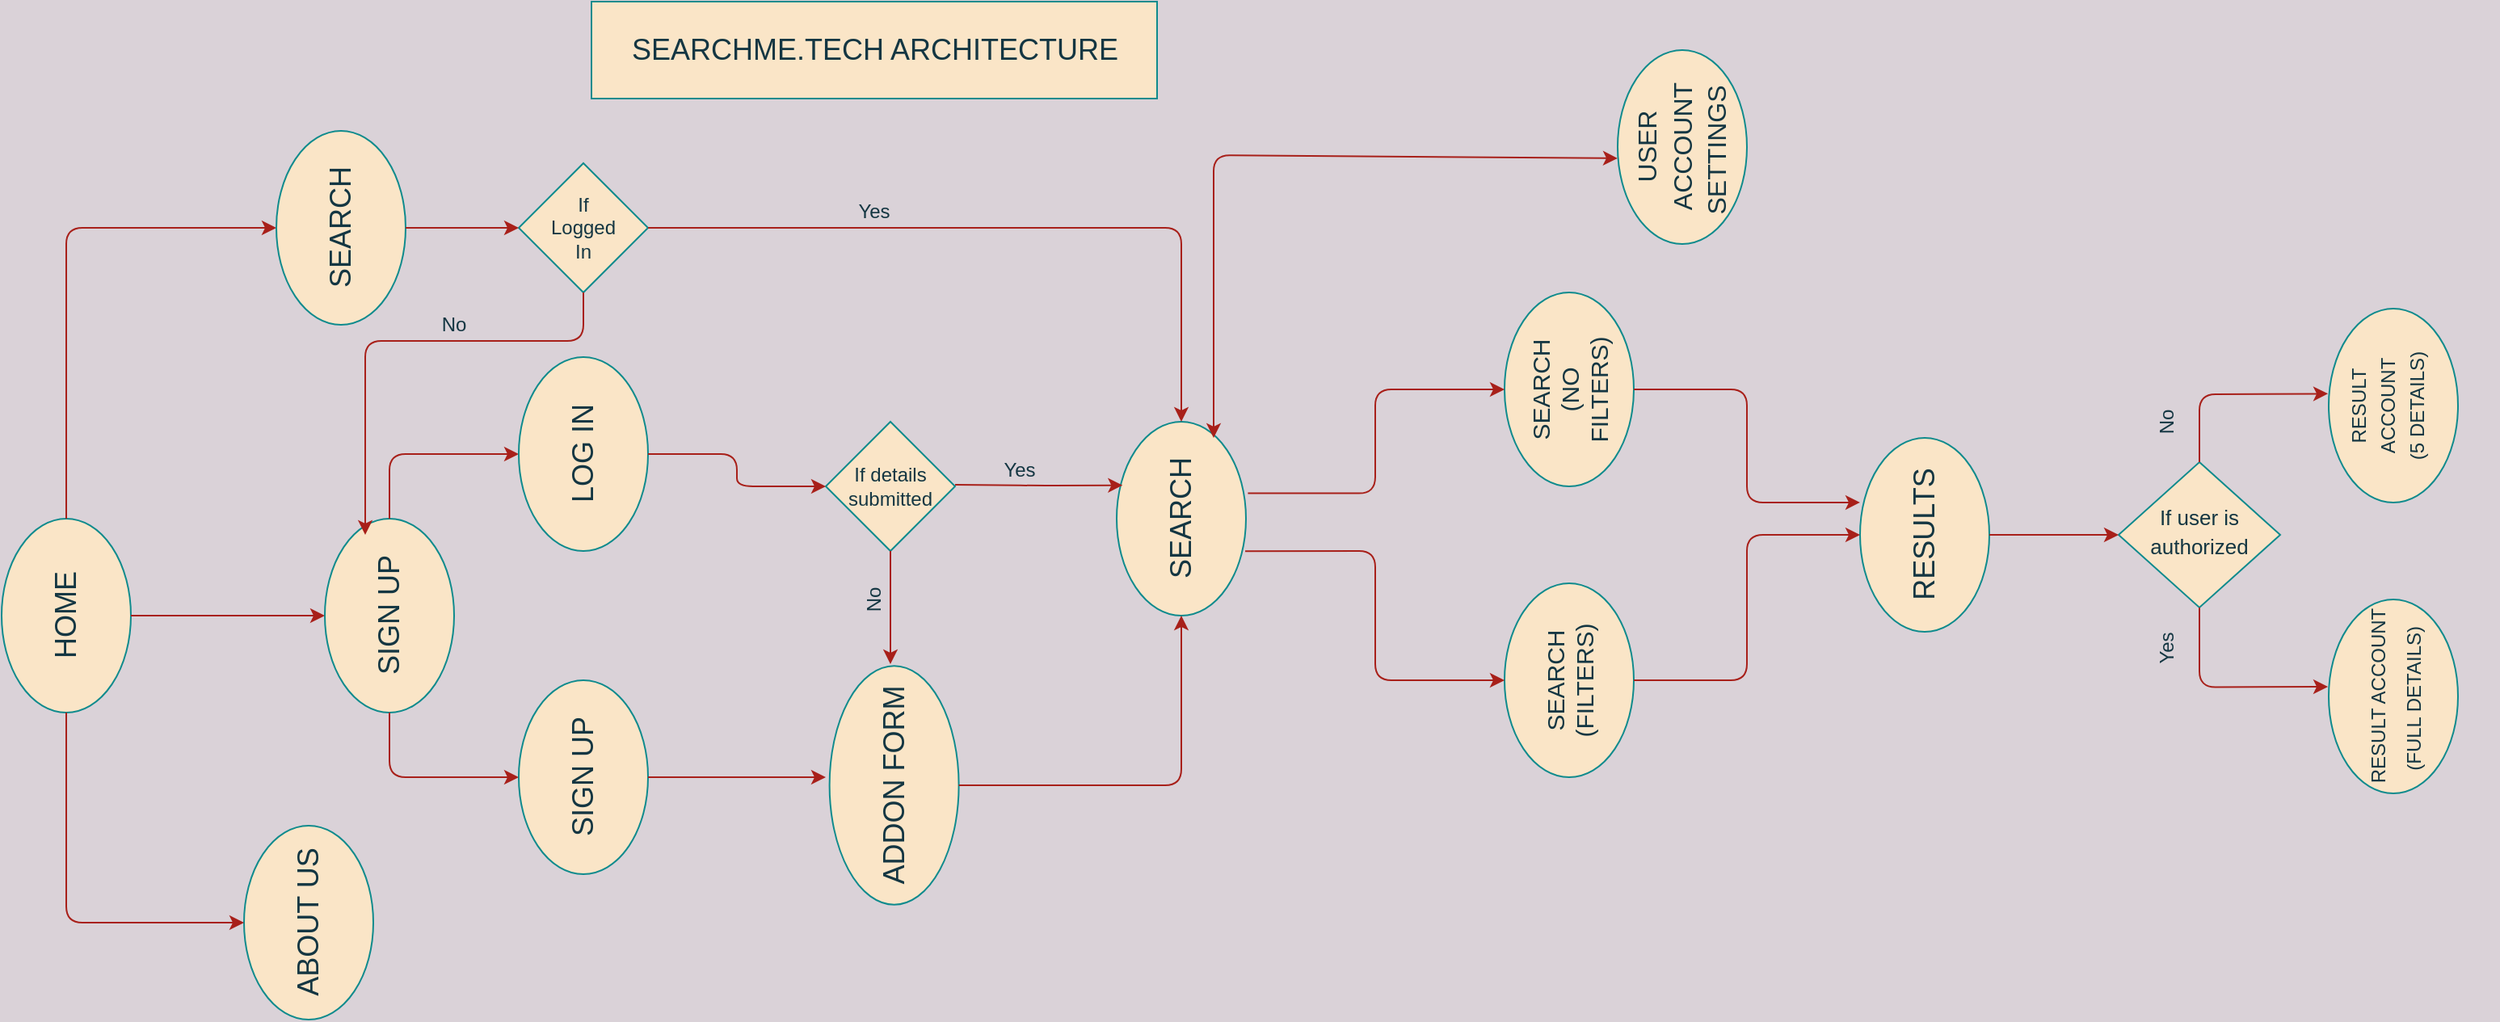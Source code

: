<mxfile version="14.8.0" type="github">
  <diagram id="9FoNY3okzOBrGsZRDrC6" name="Page-1">
    <mxGraphModel dx="1447" dy="1728" grid="1" gridSize="10" guides="1" tooltips="1" connect="1" arrows="1" fold="1" page="1" pageScale="1" pageWidth="1100" pageHeight="850" background="#DAD2D8" math="0" shadow="0">
      <root>
        <mxCell id="0" />
        <mxCell id="1" parent="0" />
        <mxCell id="q-MH4yraOHK4n5ChblBy-10" value="" style="group;rotation=-90;fontColor=#143642;" parent="1" vertex="1" connectable="0">
          <mxGeometry x="20" y="320" width="120" height="80" as="geometry" />
        </mxCell>
        <mxCell id="q-MH4yraOHK4n5ChblBy-6" value="" style="ellipse;whiteSpace=wrap;html=1;fontSize=18;rotation=-90;fillColor=#FAE5C7;strokeColor=#0F8B8D;fontColor=#143642;" parent="q-MH4yraOHK4n5ChblBy-10" vertex="1">
          <mxGeometry width="120" height="80" as="geometry" />
        </mxCell>
        <mxCell id="q-MH4yraOHK4n5ChblBy-3" value="HOME" style="text;html=1;resizable=0;autosize=1;align=center;verticalAlign=middle;points=[];fillColor=none;strokeColor=none;fontSize=18;rotation=-90;textDirection=rtl;fontColor=#143642;" parent="q-MH4yraOHK4n5ChblBy-10" vertex="1">
          <mxGeometry x="25" y="25" width="70" height="30" as="geometry" />
        </mxCell>
        <mxCell id="q-MH4yraOHK4n5ChblBy-12" value="" style="endArrow=classic;html=1;fontSize=18;strokeColor=#A8201A;fontColor=#143642;labelBackgroundColor=#DAD2D8;" parent="1" edge="1">
          <mxGeometry width="50" height="50" relative="1" as="geometry">
            <mxPoint x="80" y="300" as="sourcePoint" />
            <mxPoint x="210" y="120" as="targetPoint" />
            <Array as="points">
              <mxPoint x="80" y="120" />
            </Array>
          </mxGeometry>
        </mxCell>
        <mxCell id="q-MH4yraOHK4n5ChblBy-13" value="" style="group;rotation=-90;fontColor=#143642;" parent="1" vertex="1" connectable="0">
          <mxGeometry x="170" y="510" width="120" height="80" as="geometry" />
        </mxCell>
        <mxCell id="q-MH4yraOHK4n5ChblBy-14" value="" style="ellipse;whiteSpace=wrap;html=1;fontSize=18;rotation=-90;fillColor=#FAE5C7;strokeColor=#0F8B8D;fontColor=#143642;" parent="q-MH4yraOHK4n5ChblBy-13" vertex="1">
          <mxGeometry width="120" height="80" as="geometry" />
        </mxCell>
        <mxCell id="q-MH4yraOHK4n5ChblBy-15" value="ABOUT US" style="text;html=1;resizable=0;autosize=1;align=center;verticalAlign=middle;points=[];fillColor=none;strokeColor=none;fontSize=18;rotation=-90;textDirection=rtl;fontColor=#143642;" parent="q-MH4yraOHK4n5ChblBy-13" vertex="1">
          <mxGeometry x="5" y="25" width="110" height="30" as="geometry" />
        </mxCell>
        <mxCell id="q-MH4yraOHK4n5ChblBy-16" value="" style="endArrow=classic;html=1;fontSize=18;exitX=0;exitY=0.5;exitDx=0;exitDy=0;strokeColor=#A8201A;fontColor=#143642;labelBackgroundColor=#DAD2D8;" parent="1" source="q-MH4yraOHK4n5ChblBy-6" edge="1">
          <mxGeometry width="50" height="50" relative="1" as="geometry">
            <mxPoint x="90" y="620" as="sourcePoint" />
            <mxPoint x="190" y="550" as="targetPoint" />
            <Array as="points">
              <mxPoint x="80" y="550" />
            </Array>
          </mxGeometry>
        </mxCell>
        <mxCell id="q-MH4yraOHK4n5ChblBy-17" value="" style="group;rotation=-90;fontColor=#143642;" parent="1" vertex="1" connectable="0">
          <mxGeometry x="190" y="80" width="120" height="80" as="geometry" />
        </mxCell>
        <mxCell id="q-MH4yraOHK4n5ChblBy-18" value="" style="ellipse;whiteSpace=wrap;html=1;fontSize=18;rotation=-90;fillColor=#FAE5C7;strokeColor=#0F8B8D;fontColor=#143642;" parent="q-MH4yraOHK4n5ChblBy-17" vertex="1">
          <mxGeometry width="120" height="80" as="geometry" />
        </mxCell>
        <mxCell id="q-MH4yraOHK4n5ChblBy-19" value="SEARCH" style="text;html=1;resizable=0;autosize=1;align=center;verticalAlign=middle;points=[];fillColor=none;strokeColor=none;fontSize=18;rotation=-90;textDirection=rtl;fontColor=#143642;" parent="q-MH4yraOHK4n5ChblBy-17" vertex="1">
          <mxGeometry x="15" y="25" width="90" height="30" as="geometry" />
        </mxCell>
        <mxCell id="q-MH4yraOHK4n5ChblBy-20" value="" style="endArrow=classic;html=1;fontSize=18;exitX=0.5;exitY=1;exitDx=0;exitDy=0;strokeColor=#A8201A;fontColor=#143642;labelBackgroundColor=#DAD2D8;" parent="1" source="q-MH4yraOHK4n5ChblBy-6" edge="1">
          <mxGeometry width="50" height="50" relative="1" as="geometry">
            <mxPoint x="400" y="380" as="sourcePoint" />
            <mxPoint x="240" y="360" as="targetPoint" />
          </mxGeometry>
        </mxCell>
        <mxCell id="q-MH4yraOHK4n5ChblBy-21" value="" style="group;rotation=-90;fontColor=#143642;" parent="1" vertex="1" connectable="0">
          <mxGeometry x="220" y="320" width="120" height="80" as="geometry" />
        </mxCell>
        <mxCell id="q-MH4yraOHK4n5ChblBy-22" value="" style="ellipse;whiteSpace=wrap;html=1;fontSize=18;rotation=-90;fillColor=#FAE5C7;strokeColor=#0F8B8D;fontColor=#143642;" parent="q-MH4yraOHK4n5ChblBy-21" vertex="1">
          <mxGeometry width="120" height="80" as="geometry" />
        </mxCell>
        <mxCell id="q-MH4yraOHK4n5ChblBy-23" value="SIGN UP" style="text;html=1;resizable=0;autosize=1;align=center;verticalAlign=middle;points=[];fillColor=none;strokeColor=none;fontSize=18;rotation=-90;textDirection=rtl;fontColor=#143642;" parent="q-MH4yraOHK4n5ChblBy-21" vertex="1">
          <mxGeometry x="15" y="25" width="90" height="30" as="geometry" />
        </mxCell>
        <mxCell id="q-MH4yraOHK4n5ChblBy-24" value="" style="endArrow=classic;html=1;fontSize=18;exitX=1;exitY=0.5;exitDx=0;exitDy=0;strokeColor=#A8201A;fontColor=#143642;labelBackgroundColor=#DAD2D8;" parent="1" source="q-MH4yraOHK4n5ChblBy-22" edge="1">
          <mxGeometry width="50" height="50" relative="1" as="geometry">
            <mxPoint x="400" y="380" as="sourcePoint" />
            <mxPoint x="360" y="260" as="targetPoint" />
            <Array as="points">
              <mxPoint x="280" y="260" />
            </Array>
          </mxGeometry>
        </mxCell>
        <mxCell id="q-MH4yraOHK4n5ChblBy-25" value="" style="endArrow=classic;html=1;fontSize=18;strokeColor=#A8201A;fontColor=#143642;labelBackgroundColor=#DAD2D8;" parent="1" edge="1">
          <mxGeometry width="50" height="50" relative="1" as="geometry">
            <mxPoint x="280" y="420" as="sourcePoint" />
            <mxPoint x="360" y="460" as="targetPoint" />
            <Array as="points">
              <mxPoint x="280" y="460" />
            </Array>
          </mxGeometry>
        </mxCell>
        <mxCell id="q-MH4yraOHK4n5ChblBy-27" value="" style="group;rotation=-90;fontColor=#143642;" parent="1" vertex="1" connectable="0">
          <mxGeometry x="340" y="220" width="120" height="80" as="geometry" />
        </mxCell>
        <mxCell id="q-MH4yraOHK4n5ChblBy-28" value="" style="ellipse;whiteSpace=wrap;html=1;fontSize=18;rotation=-90;fillColor=#FAE5C7;strokeColor=#0F8B8D;fontColor=#143642;" parent="q-MH4yraOHK4n5ChblBy-27" vertex="1">
          <mxGeometry width="120" height="80" as="geometry" />
        </mxCell>
        <mxCell id="q-MH4yraOHK4n5ChblBy-29" value="LOG IN" style="text;html=1;resizable=0;autosize=1;align=center;verticalAlign=middle;points=[];fillColor=none;strokeColor=none;fontSize=18;rotation=-90;textDirection=rtl;fontColor=#143642;" parent="q-MH4yraOHK4n5ChblBy-27" vertex="1">
          <mxGeometry x="20" y="25" width="80" height="30" as="geometry" />
        </mxCell>
        <mxCell id="q-MH4yraOHK4n5ChblBy-30" value="" style="group;rotation=-90;fontColor=#143642;" parent="1" vertex="1" connectable="0">
          <mxGeometry x="340" y="420" width="120" height="80" as="geometry" />
        </mxCell>
        <mxCell id="q-MH4yraOHK4n5ChblBy-31" value="" style="ellipse;whiteSpace=wrap;html=1;fontSize=18;rotation=-90;fillColor=#FAE5C7;strokeColor=#0F8B8D;fontColor=#143642;" parent="q-MH4yraOHK4n5ChblBy-30" vertex="1">
          <mxGeometry width="120" height="80" as="geometry" />
        </mxCell>
        <mxCell id="q-MH4yraOHK4n5ChblBy-32" value="SIGN UP" style="text;html=1;resizable=0;autosize=1;align=center;verticalAlign=middle;points=[];fillColor=none;strokeColor=none;fontSize=18;rotation=-90;textDirection=rtl;fontColor=#143642;" parent="q-MH4yraOHK4n5ChblBy-30" vertex="1">
          <mxGeometry x="15" y="25" width="90" height="30" as="geometry" />
        </mxCell>
        <mxCell id="q7uwL0bINR3Yt27rcFCA-3" value="" style="group;fontColor=#143642;" vertex="1" connectable="0" parent="1">
          <mxGeometry x="405" y="-20" width="350" height="60" as="geometry" />
        </mxCell>
        <mxCell id="q7uwL0bINR3Yt27rcFCA-1" value="" style="whiteSpace=wrap;html=1;fillColor=#FAE5C7;strokeColor=#0F8B8D;fontColor=#143642;" vertex="1" parent="q7uwL0bINR3Yt27rcFCA-3">
          <mxGeometry width="350" height="60" as="geometry" />
        </mxCell>
        <mxCell id="q7uwL0bINR3Yt27rcFCA-2" value="SEARCHME.TECH ARCHITECTURE" style="text;html=1;resizable=0;autosize=1;align=center;verticalAlign=middle;points=[];fillColor=none;strokeColor=none;fontSize=18;rotation=0;textDirection=rtl;fontColor=#143642;" vertex="1" parent="q7uwL0bINR3Yt27rcFCA-3">
          <mxGeometry x="15" y="15" width="320" height="30" as="geometry" />
        </mxCell>
        <mxCell id="q7uwL0bINR3Yt27rcFCA-13" value="" style="group;rotation=-90;fontColor=#143642;" vertex="1" connectable="0" parent="1">
          <mxGeometry x="710" y="260" width="120" height="80" as="geometry" />
        </mxCell>
        <mxCell id="q7uwL0bINR3Yt27rcFCA-14" value="" style="ellipse;whiteSpace=wrap;html=1;fontSize=18;rotation=-90;fillColor=#FAE5C7;strokeColor=#0F8B8D;fontColor=#143642;" vertex="1" parent="q7uwL0bINR3Yt27rcFCA-13">
          <mxGeometry width="120" height="80" as="geometry" />
        </mxCell>
        <mxCell id="q7uwL0bINR3Yt27rcFCA-15" value="SEARCH" style="text;html=1;resizable=0;autosize=1;align=center;verticalAlign=middle;points=[];fillColor=none;strokeColor=none;fontSize=18;rotation=-90;textDirection=rtl;fontColor=#143642;" vertex="1" parent="q7uwL0bINR3Yt27rcFCA-13">
          <mxGeometry x="15" y="25" width="90" height="30" as="geometry" />
        </mxCell>
        <mxCell id="q7uwL0bINR3Yt27rcFCA-116" value="" style="endArrow=classic;startArrow=classic;html=1;fontSize=15;fontColor=#143642;strokeColor=#A8201A;fillColor=#FAE5C7;entryX=0.442;entryY=0;entryDx=0;entryDy=0;entryPerimeter=0;" edge="1" parent="q7uwL0bINR3Yt27rcFCA-13" target="q7uwL0bINR3Yt27rcFCA-113">
          <mxGeometry width="50" height="50" relative="1" as="geometry">
            <mxPoint x="80" y="-10" as="sourcePoint" />
            <mxPoint x="320" y="-195" as="targetPoint" />
            <Array as="points">
              <mxPoint x="80" y="-185" />
            </Array>
          </mxGeometry>
        </mxCell>
        <mxCell id="q7uwL0bINR3Yt27rcFCA-21" value="" style="group" vertex="1" connectable="0" parent="1">
          <mxGeometry x="360" y="80" width="80" height="80" as="geometry" />
        </mxCell>
        <mxCell id="q7uwL0bINR3Yt27rcFCA-17" value="" style="rhombus;whiteSpace=wrap;html=1;fontColor=#143642;strokeColor=#0F8B8D;fillColor=#FAE5C7;" vertex="1" parent="q7uwL0bINR3Yt27rcFCA-21">
          <mxGeometry width="80" height="80" as="geometry" />
        </mxCell>
        <mxCell id="q7uwL0bINR3Yt27rcFCA-18" value="If Logged In" style="text;html=1;strokeColor=none;fillColor=none;align=center;verticalAlign=middle;whiteSpace=wrap;rounded=0;fontColor=#143642;" vertex="1" parent="q7uwL0bINR3Yt27rcFCA-21">
          <mxGeometry x="20" y="30" width="40" height="20" as="geometry" />
        </mxCell>
        <mxCell id="q7uwL0bINR3Yt27rcFCA-24" value="" style="edgeStyle=orthogonalEdgeStyle;rounded=1;orthogonalLoop=1;jettySize=auto;html=1;fontColor=#143642;strokeColor=#A8201A;fillColor=#FAE5C7;" edge="1" parent="1" source="q-MH4yraOHK4n5ChblBy-18">
          <mxGeometry relative="1" as="geometry">
            <mxPoint x="360" y="120" as="targetPoint" />
          </mxGeometry>
        </mxCell>
        <mxCell id="q7uwL0bINR3Yt27rcFCA-25" value="" style="edgeStyle=orthogonalEdgeStyle;rounded=1;orthogonalLoop=1;jettySize=auto;html=1;fontColor=#143642;strokeColor=#A8201A;fillColor=#FAE5C7;" edge="1" parent="1" source="q7uwL0bINR3Yt27rcFCA-17">
          <mxGeometry relative="1" as="geometry">
            <mxPoint x="265" y="310" as="targetPoint" />
            <Array as="points">
              <mxPoint x="400" y="190" />
              <mxPoint x="265" y="190" />
            </Array>
          </mxGeometry>
        </mxCell>
        <mxCell id="q7uwL0bINR3Yt27rcFCA-27" value="No" style="text;html=1;strokeColor=none;fillColor=none;align=center;verticalAlign=middle;whiteSpace=wrap;rounded=0;fontColor=#143642;rotation=0;" vertex="1" parent="1">
          <mxGeometry x="300" y="170" width="40" height="20" as="geometry" />
        </mxCell>
        <mxCell id="q7uwL0bINR3Yt27rcFCA-28" value="" style="endArrow=classic;html=1;fontColor=#143642;strokeColor=#A8201A;fillColor=#FAE5C7;exitX=1;exitY=0.5;exitDx=0;exitDy=0;entryX=1;entryY=0.5;entryDx=0;entryDy=0;" edge="1" parent="1" source="q7uwL0bINR3Yt27rcFCA-17" target="q7uwL0bINR3Yt27rcFCA-14">
          <mxGeometry width="50" height="50" relative="1" as="geometry">
            <mxPoint x="430" y="130" as="sourcePoint" />
            <mxPoint x="760" y="130" as="targetPoint" />
            <Array as="points">
              <mxPoint x="770" y="120" />
            </Array>
          </mxGeometry>
        </mxCell>
        <mxCell id="q7uwL0bINR3Yt27rcFCA-30" value="Yes" style="text;html=1;strokeColor=none;fillColor=none;align=center;verticalAlign=middle;whiteSpace=wrap;rounded=0;fontColor=#143642;" vertex="1" parent="1">
          <mxGeometry x="560" y="100" width="40" height="20" as="geometry" />
        </mxCell>
        <mxCell id="q7uwL0bINR3Yt27rcFCA-35" value="" style="group;rotation=-90;fontColor=#143642;" vertex="1" connectable="0" parent="1">
          <mxGeometry x="500" y="410" width="160" height="80" as="geometry" />
        </mxCell>
        <mxCell id="q7uwL0bINR3Yt27rcFCA-36" value="" style="ellipse;whiteSpace=wrap;html=1;fontSize=18;rotation=-90;fillColor=#FAE5C7;strokeColor=#0F8B8D;fontColor=#143642;" vertex="1" parent="q7uwL0bINR3Yt27rcFCA-35">
          <mxGeometry x="18.462" y="15" width="147.692" height="80" as="geometry" />
        </mxCell>
        <mxCell id="q7uwL0bINR3Yt27rcFCA-37" value="ADDON FORM" style="text;html=1;resizable=0;autosize=1;align=center;verticalAlign=middle;points=[];fillColor=none;strokeColor=none;fontSize=18;rotation=-90;textDirection=rtl;fontColor=#143642;" vertex="1" parent="q7uwL0bINR3Yt27rcFCA-35">
          <mxGeometry x="22.304" y="40" width="140" height="30" as="geometry" />
        </mxCell>
        <mxCell id="q7uwL0bINR3Yt27rcFCA-38" style="edgeStyle=orthogonalEdgeStyle;rounded=1;orthogonalLoop=1;jettySize=auto;html=1;fontColor=#143642;strokeColor=#A8201A;fillColor=#FAE5C7;" edge="1" parent="1" source="q-MH4yraOHK4n5ChblBy-31">
          <mxGeometry relative="1" as="geometry">
            <mxPoint x="550" y="460.0" as="targetPoint" />
          </mxGeometry>
        </mxCell>
        <mxCell id="q7uwL0bINR3Yt27rcFCA-39" style="edgeStyle=orthogonalEdgeStyle;rounded=1;orthogonalLoop=1;jettySize=auto;html=1;fontColor=#143642;strokeColor=#A8201A;fillColor=#FAE5C7;entryX=0;entryY=0.5;entryDx=0;entryDy=0;entryPerimeter=0;" edge="1" parent="1" source="q7uwL0bINR3Yt27rcFCA-36" target="q7uwL0bINR3Yt27rcFCA-14">
          <mxGeometry relative="1" as="geometry">
            <mxPoint x="780" y="465.0" as="targetPoint" />
          </mxGeometry>
        </mxCell>
        <mxCell id="q7uwL0bINR3Yt27rcFCA-41" value="" style="group" vertex="1" connectable="0" parent="1">
          <mxGeometry x="550" y="240" width="80" height="80" as="geometry" />
        </mxCell>
        <mxCell id="q7uwL0bINR3Yt27rcFCA-42" value="" style="rhombus;whiteSpace=wrap;html=1;fontColor=#143642;strokeColor=#0F8B8D;fillColor=#FAE5C7;" vertex="1" parent="q7uwL0bINR3Yt27rcFCA-41">
          <mxGeometry width="80" height="80" as="geometry" />
        </mxCell>
        <mxCell id="q7uwL0bINR3Yt27rcFCA-43" value="If details submitted" style="text;html=1;strokeColor=none;fillColor=none;align=center;verticalAlign=middle;whiteSpace=wrap;rounded=0;fontColor=#143642;" vertex="1" parent="q7uwL0bINR3Yt27rcFCA-41">
          <mxGeometry x="20" y="30" width="40" height="20" as="geometry" />
        </mxCell>
        <mxCell id="q7uwL0bINR3Yt27rcFCA-45" style="edgeStyle=orthogonalEdgeStyle;rounded=1;orthogonalLoop=1;jettySize=auto;html=1;entryX=0.672;entryY=0.046;entryDx=0;entryDy=0;entryPerimeter=0;fontColor=#143642;strokeColor=#A8201A;fillColor=#FAE5C7;" edge="1" parent="1" target="q7uwL0bINR3Yt27rcFCA-14">
          <mxGeometry relative="1" as="geometry">
            <mxPoint x="630" y="279" as="sourcePoint" />
          </mxGeometry>
        </mxCell>
        <mxCell id="q7uwL0bINR3Yt27rcFCA-46" style="edgeStyle=orthogonalEdgeStyle;rounded=1;orthogonalLoop=1;jettySize=auto;html=1;entryX=0;entryY=0.5;entryDx=0;entryDy=0;fontColor=#143642;strokeColor=#A8201A;fillColor=#FAE5C7;" edge="1" parent="1" source="q-MH4yraOHK4n5ChblBy-28" target="q7uwL0bINR3Yt27rcFCA-42">
          <mxGeometry relative="1" as="geometry" />
        </mxCell>
        <mxCell id="q7uwL0bINR3Yt27rcFCA-47" value="Yes" style="text;html=1;strokeColor=none;fillColor=none;align=center;verticalAlign=middle;whiteSpace=wrap;rounded=0;fontColor=#143642;" vertex="1" parent="1">
          <mxGeometry x="650" y="260" width="40" height="20" as="geometry" />
        </mxCell>
        <mxCell id="q7uwL0bINR3Yt27rcFCA-48" style="edgeStyle=orthogonalEdgeStyle;rounded=1;orthogonalLoop=1;jettySize=auto;html=1;entryX=1.036;entryY=0.423;entryDx=0;entryDy=0;entryPerimeter=0;fontColor=#143642;strokeColor=#A8201A;fillColor=#FAE5C7;" edge="1" parent="1" source="q7uwL0bINR3Yt27rcFCA-42" target="q7uwL0bINR3Yt27rcFCA-37">
          <mxGeometry relative="1" as="geometry" />
        </mxCell>
        <mxCell id="q7uwL0bINR3Yt27rcFCA-49" value="No" style="text;html=1;strokeColor=none;fillColor=none;align=center;verticalAlign=middle;whiteSpace=wrap;rounded=0;fontColor=#143642;rotation=-90;" vertex="1" parent="1">
          <mxGeometry x="560" y="340" width="40" height="20" as="geometry" />
        </mxCell>
        <mxCell id="q7uwL0bINR3Yt27rcFCA-50" value="" style="group;rotation=-90;fontColor=#143642;fontSize=15;" vertex="1" connectable="0" parent="1">
          <mxGeometry x="950" y="180" width="165" height="100" as="geometry" />
        </mxCell>
        <mxCell id="q7uwL0bINR3Yt27rcFCA-69" value="" style="group" vertex="1" connectable="0" parent="q7uwL0bINR3Yt27rcFCA-50">
          <mxGeometry x="20.0" y="-20" width="80" height="120" as="geometry" />
        </mxCell>
        <mxCell id="q7uwL0bINR3Yt27rcFCA-51" value="" style="ellipse;whiteSpace=wrap;html=1;fontSize=18;rotation=-90;fillColor=#FAE5C7;strokeColor=#0F8B8D;fontColor=#143642;" vertex="1" parent="q7uwL0bINR3Yt27rcFCA-69">
          <mxGeometry x="-20.0" y="20" width="120" height="80" as="geometry" />
        </mxCell>
        <mxCell id="q7uwL0bINR3Yt27rcFCA-59" value="SEARCH (NO FILTERS)" style="text;html=1;strokeColor=none;fillColor=none;align=center;verticalAlign=middle;whiteSpace=wrap;rounded=0;fontColor=#143642;rotation=-90;fontSize=15;" vertex="1" parent="q7uwL0bINR3Yt27rcFCA-69">
          <mxGeometry x="10.0" y="45" width="60" height="30" as="geometry" />
        </mxCell>
        <mxCell id="q7uwL0bINR3Yt27rcFCA-53" value="" style="group;rotation=-90;fontColor=#143642;" vertex="1" connectable="0" parent="1">
          <mxGeometry x="950" y="360" width="120" height="80" as="geometry" />
        </mxCell>
        <mxCell id="q7uwL0bINR3Yt27rcFCA-54" value="" style="ellipse;whiteSpace=wrap;html=1;fontSize=18;rotation=-90;fillColor=#FAE5C7;strokeColor=#0F8B8D;fontColor=#143642;" vertex="1" parent="q7uwL0bINR3Yt27rcFCA-53">
          <mxGeometry width="120" height="80" as="geometry" />
        </mxCell>
        <mxCell id="q7uwL0bINR3Yt27rcFCA-65" value="SEARCH (FILTERS)" style="text;html=1;strokeColor=none;fillColor=none;align=center;verticalAlign=middle;whiteSpace=wrap;rounded=0;fontSize=15;fontColor=#143642;rotation=-90;" vertex="1" parent="q7uwL0bINR3Yt27rcFCA-53">
          <mxGeometry x="40" y="30" width="40" height="20" as="geometry" />
        </mxCell>
        <mxCell id="q7uwL0bINR3Yt27rcFCA-56" style="edgeStyle=orthogonalEdgeStyle;rounded=1;orthogonalLoop=1;jettySize=auto;html=1;fontColor=#143642;strokeColor=#A8201A;fillColor=#FAE5C7;exitX=0.631;exitY=1.015;exitDx=0;exitDy=0;exitPerimeter=0;" edge="1" parent="1" source="q7uwL0bINR3Yt27rcFCA-14" target="q7uwL0bINR3Yt27rcFCA-51">
          <mxGeometry relative="1" as="geometry" />
        </mxCell>
        <mxCell id="q7uwL0bINR3Yt27rcFCA-58" value="" style="endArrow=classic;html=1;fontColor=#143642;strokeColor=#A8201A;fillColor=#FAE5C7;exitX=0.332;exitY=0.994;exitDx=0;exitDy=0;exitPerimeter=0;entryX=0.5;entryY=0;entryDx=0;entryDy=0;" edge="1" parent="1" source="q7uwL0bINR3Yt27rcFCA-14" target="q7uwL0bINR3Yt27rcFCA-54">
          <mxGeometry width="50" height="50" relative="1" as="geometry">
            <mxPoint x="840" y="390" as="sourcePoint" />
            <mxPoint x="970" y="370" as="targetPoint" />
            <Array as="points">
              <mxPoint x="890" y="320" />
              <mxPoint x="890" y="400" />
            </Array>
          </mxGeometry>
        </mxCell>
        <mxCell id="q7uwL0bINR3Yt27rcFCA-66" value="" style="group;rotation=-90;fontColor=#143642;" vertex="1" connectable="0" parent="1">
          <mxGeometry x="1170" y="270" width="120" height="80" as="geometry" />
        </mxCell>
        <mxCell id="q7uwL0bINR3Yt27rcFCA-67" value="" style="ellipse;whiteSpace=wrap;html=1;fontSize=18;rotation=-90;fillColor=#FAE5C7;strokeColor=#0F8B8D;fontColor=#143642;" vertex="1" parent="q7uwL0bINR3Yt27rcFCA-66">
          <mxGeometry width="120" height="80" as="geometry" />
        </mxCell>
        <mxCell id="q7uwL0bINR3Yt27rcFCA-68" value="RESULTS" style="text;html=1;resizable=0;autosize=1;align=center;verticalAlign=middle;points=[];fillColor=none;strokeColor=none;fontSize=18;rotation=-90;textDirection=rtl;fontColor=#143642;" vertex="1" parent="q7uwL0bINR3Yt27rcFCA-66">
          <mxGeometry x="10" y="25" width="100" height="30" as="geometry" />
        </mxCell>
        <mxCell id="q7uwL0bINR3Yt27rcFCA-70" style="edgeStyle=orthogonalEdgeStyle;rounded=1;orthogonalLoop=1;jettySize=auto;html=1;entryX=0.667;entryY=0;entryDx=0;entryDy=0;entryPerimeter=0;fontSize=15;fontColor=#143642;strokeColor=#A8201A;fillColor=#FAE5C7;" edge="1" parent="1" source="q7uwL0bINR3Yt27rcFCA-51" target="q7uwL0bINR3Yt27rcFCA-67">
          <mxGeometry relative="1" as="geometry" />
        </mxCell>
        <mxCell id="q7uwL0bINR3Yt27rcFCA-71" style="edgeStyle=orthogonalEdgeStyle;rounded=1;orthogonalLoop=1;jettySize=auto;html=1;fontSize=15;fontColor=#143642;strokeColor=#A8201A;fillColor=#FAE5C7;" edge="1" parent="1" source="q7uwL0bINR3Yt27rcFCA-54" target="q7uwL0bINR3Yt27rcFCA-67">
          <mxGeometry relative="1" as="geometry" />
        </mxCell>
        <mxCell id="q7uwL0bINR3Yt27rcFCA-72" value="" style="group;rotation=-90;fontColor=#143642;" vertex="1" connectable="0" parent="1">
          <mxGeometry x="1460" y="370" width="170" height="80" as="geometry" />
        </mxCell>
        <mxCell id="q7uwL0bINR3Yt27rcFCA-73" value="" style="ellipse;whiteSpace=wrap;html=1;fontSize=18;rotation=-90;fillColor=#FAE5C7;strokeColor=#0F8B8D;fontColor=#143642;" vertex="1" parent="q7uwL0bINR3Yt27rcFCA-72">
          <mxGeometry width="120" height="80" as="geometry" />
        </mxCell>
        <mxCell id="q7uwL0bINR3Yt27rcFCA-74" value="&lt;span style=&quot;font-size: 12px&quot;&gt;RESULT ACCOUNT&lt;br&gt;&amp;nbsp;(FULL DETAILS)&lt;/span&gt;" style="text;html=1;resizable=0;autosize=1;align=center;verticalAlign=middle;points=[];fillColor=none;strokeColor=none;fontSize=18;rotation=-90;textDirection=rtl;fontColor=#143642;" vertex="1" parent="q7uwL0bINR3Yt27rcFCA-72">
          <mxGeometry y="15" width="120" height="50" as="geometry" />
        </mxCell>
        <mxCell id="q7uwL0bINR3Yt27rcFCA-79" value="" style="group;rotation=-90;fontColor=#143642;" vertex="1" connectable="0" parent="1">
          <mxGeometry x="1460" y="190" width="120" height="80" as="geometry" />
        </mxCell>
        <mxCell id="q7uwL0bINR3Yt27rcFCA-80" value="" style="ellipse;whiteSpace=wrap;html=1;fontSize=18;rotation=-90;fillColor=#FAE5C7;strokeColor=#0F8B8D;fontColor=#143642;" vertex="1" parent="q7uwL0bINR3Yt27rcFCA-79">
          <mxGeometry width="120" height="80" as="geometry" />
        </mxCell>
        <mxCell id="q7uwL0bINR3Yt27rcFCA-82" value="&lt;font style=&quot;font-size: 12px&quot;&gt;RESULT ACCOUNT&lt;br&gt;(5 DETAILS)&lt;br&gt;&lt;/font&gt;" style="text;html=1;strokeColor=none;fillColor=none;align=center;verticalAlign=middle;whiteSpace=wrap;rounded=0;fontSize=15;fontColor=#143642;rotation=-90;" vertex="1" parent="q7uwL0bINR3Yt27rcFCA-79">
          <mxGeometry x="10" y="30" width="90" height="20" as="geometry" />
        </mxCell>
        <mxCell id="q7uwL0bINR3Yt27rcFCA-92" value="" style="group" vertex="1" connectable="0" parent="1">
          <mxGeometry x="1350" y="265" width="100" height="90" as="geometry" />
        </mxCell>
        <mxCell id="q7uwL0bINR3Yt27rcFCA-89" value="" style="rhombus;whiteSpace=wrap;html=1;fontSize=15;fontColor=#143642;strokeColor=#0F8B8D;fillColor=#FAE5C7;" vertex="1" parent="q7uwL0bINR3Yt27rcFCA-92">
          <mxGeometry width="100" height="90" as="geometry" />
        </mxCell>
        <mxCell id="q7uwL0bINR3Yt27rcFCA-90" value="&lt;font style=&quot;font-size: 13px&quot;&gt;If user is authorized&lt;/font&gt;" style="text;html=1;strokeColor=none;fillColor=none;align=center;verticalAlign=middle;whiteSpace=wrap;rounded=0;fontSize=15;fontColor=#143642;" vertex="1" parent="q7uwL0bINR3Yt27rcFCA-92">
          <mxGeometry x="30" y="32" width="40" height="20" as="geometry" />
        </mxCell>
        <mxCell id="q7uwL0bINR3Yt27rcFCA-94" style="edgeStyle=orthogonalEdgeStyle;rounded=1;orthogonalLoop=1;jettySize=auto;html=1;fontSize=15;fontColor=#143642;strokeColor=#A8201A;fillColor=#FAE5C7;" edge="1" parent="1" source="q7uwL0bINR3Yt27rcFCA-67">
          <mxGeometry relative="1" as="geometry">
            <mxPoint x="1350" y="310" as="targetPoint" />
          </mxGeometry>
        </mxCell>
        <mxCell id="q7uwL0bINR3Yt27rcFCA-100" value="" style="endArrow=classic;html=1;fontSize=15;fontColor=#143642;strokeColor=#A8201A;fillColor=#FAE5C7;entryX=0.561;entryY=-0.006;entryDx=0;entryDy=0;entryPerimeter=0;exitX=0.5;exitY=0;exitDx=0;exitDy=0;" edge="1" parent="1" source="q7uwL0bINR3Yt27rcFCA-89" target="q7uwL0bINR3Yt27rcFCA-80">
          <mxGeometry width="50" height="50" relative="1" as="geometry">
            <mxPoint x="1400" y="260" as="sourcePoint" />
            <mxPoint x="1430" y="210" as="targetPoint" />
            <Array as="points">
              <mxPoint x="1400" y="223" />
            </Array>
          </mxGeometry>
        </mxCell>
        <mxCell id="q7uwL0bINR3Yt27rcFCA-102" value="" style="endArrow=classic;html=1;fontSize=15;fontColor=#143642;strokeColor=#A8201A;fillColor=#FAE5C7;entryX=0.561;entryY=-0.006;entryDx=0;entryDy=0;entryPerimeter=0;exitX=0.5;exitY=1;exitDx=0;exitDy=0;" edge="1" parent="1" source="q7uwL0bINR3Yt27rcFCA-89">
          <mxGeometry width="50" height="50" relative="1" as="geometry">
            <mxPoint x="1400" y="446.32" as="sourcePoint" />
            <mxPoint x="1479.52" y="404.0" as="targetPoint" />
            <Array as="points">
              <mxPoint x="1400" y="404.32" />
            </Array>
          </mxGeometry>
        </mxCell>
        <mxCell id="q7uwL0bINR3Yt27rcFCA-103" value="Yes" style="text;html=1;strokeColor=none;fillColor=none;align=center;verticalAlign=middle;whiteSpace=wrap;rounded=0;fontColor=#143642;rotation=-90;" vertex="1" parent="1">
          <mxGeometry x="1360" y="370" width="40" height="20" as="geometry" />
        </mxCell>
        <mxCell id="q7uwL0bINR3Yt27rcFCA-104" value="No" style="text;html=1;strokeColor=none;fillColor=none;align=center;verticalAlign=middle;whiteSpace=wrap;rounded=0;fontColor=#143642;rotation=-90;" vertex="1" parent="1">
          <mxGeometry x="1360" y="230" width="40" height="20" as="geometry" />
        </mxCell>
        <mxCell id="q7uwL0bINR3Yt27rcFCA-115" value="" style="group" vertex="1" connectable="0" parent="1">
          <mxGeometry x="1040" y="10" width="95" height="120" as="geometry" />
        </mxCell>
        <mxCell id="q7uwL0bINR3Yt27rcFCA-113" value="" style="ellipse;whiteSpace=wrap;html=1;fontSize=18;rotation=-90;fillColor=#FAE5C7;strokeColor=#0F8B8D;fontColor=#143642;" vertex="1" parent="q7uwL0bINR3Yt27rcFCA-115">
          <mxGeometry x="-20" y="20" width="120" height="80" as="geometry" />
        </mxCell>
        <mxCell id="q7uwL0bINR3Yt27rcFCA-114" value="&lt;font style=&quot;font-size: 16px&quot;&gt;USER &lt;br&gt;ACCOUNT&lt;br&gt;&amp;nbsp;SETTINGS&lt;/font&gt;" style="text;html=1;resizable=0;autosize=1;align=center;verticalAlign=middle;points=[];fillColor=none;strokeColor=none;fontSize=18;rotation=-90;textDirection=rtl;fontColor=#143642;" vertex="1" parent="q7uwL0bINR3Yt27rcFCA-115">
          <mxGeometry x="-10" y="25" width="100" height="70" as="geometry" />
        </mxCell>
      </root>
    </mxGraphModel>
  </diagram>
</mxfile>
